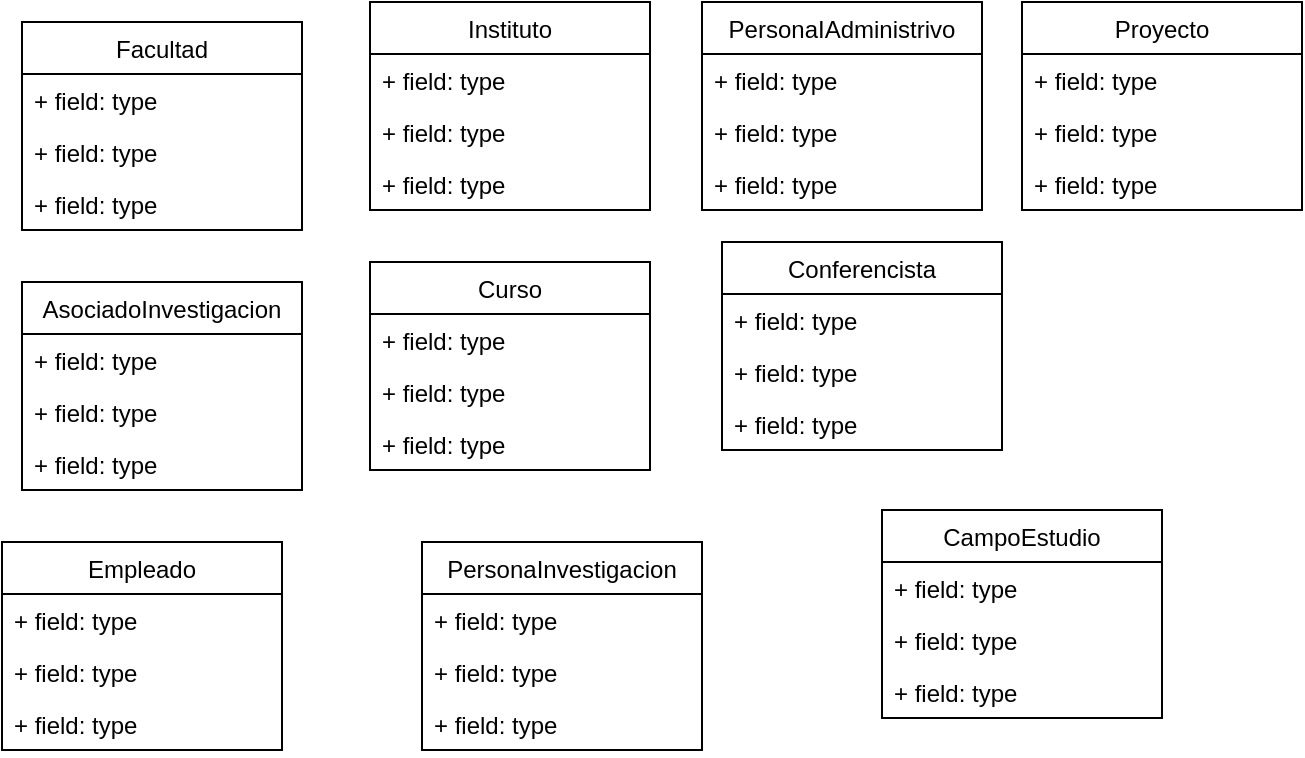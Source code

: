 <mxfile version="20.3.0" type="device" pages="3"><diagram id="AK_6z6kRK5M6eUyU89IB" name="clases tentativas"><mxGraphModel dx="666" dy="415" grid="1" gridSize="10" guides="1" tooltips="1" connect="1" arrows="1" fold="1" page="1" pageScale="1" pageWidth="827" pageHeight="1169" math="0" shadow="0"><root><mxCell id="0"/><mxCell id="1" parent="0"/><mxCell id="HV1lo0T-GWKTCC7b7sKz-1" value="Facultad" style="swimlane;fontStyle=0;childLayout=stackLayout;horizontal=1;startSize=26;fillColor=none;horizontalStack=0;resizeParent=1;resizeParentMax=0;resizeLast=0;collapsible=1;marginBottom=0;" vertex="1" parent="1"><mxGeometry x="100" y="60" width="140" height="104" as="geometry"/></mxCell><mxCell id="HV1lo0T-GWKTCC7b7sKz-2" value="+ field: type" style="text;strokeColor=none;fillColor=none;align=left;verticalAlign=top;spacingLeft=4;spacingRight=4;overflow=hidden;rotatable=0;points=[[0,0.5],[1,0.5]];portConstraint=eastwest;" vertex="1" parent="HV1lo0T-GWKTCC7b7sKz-1"><mxGeometry y="26" width="140" height="26" as="geometry"/></mxCell><mxCell id="HV1lo0T-GWKTCC7b7sKz-3" value="+ field: type" style="text;strokeColor=none;fillColor=none;align=left;verticalAlign=top;spacingLeft=4;spacingRight=4;overflow=hidden;rotatable=0;points=[[0,0.5],[1,0.5]];portConstraint=eastwest;" vertex="1" parent="HV1lo0T-GWKTCC7b7sKz-1"><mxGeometry y="52" width="140" height="26" as="geometry"/></mxCell><mxCell id="HV1lo0T-GWKTCC7b7sKz-4" value="+ field: type" style="text;strokeColor=none;fillColor=none;align=left;verticalAlign=top;spacingLeft=4;spacingRight=4;overflow=hidden;rotatable=0;points=[[0,0.5],[1,0.5]];portConstraint=eastwest;" vertex="1" parent="HV1lo0T-GWKTCC7b7sKz-1"><mxGeometry y="78" width="140" height="26" as="geometry"/></mxCell><mxCell id="HV1lo0T-GWKTCC7b7sKz-5" value="Instituto" style="swimlane;fontStyle=0;childLayout=stackLayout;horizontal=1;startSize=26;fillColor=none;horizontalStack=0;resizeParent=1;resizeParentMax=0;resizeLast=0;collapsible=1;marginBottom=0;" vertex="1" parent="1"><mxGeometry x="274" y="50" width="140" height="104" as="geometry"/></mxCell><mxCell id="HV1lo0T-GWKTCC7b7sKz-6" value="+ field: type" style="text;strokeColor=none;fillColor=none;align=left;verticalAlign=top;spacingLeft=4;spacingRight=4;overflow=hidden;rotatable=0;points=[[0,0.5],[1,0.5]];portConstraint=eastwest;" vertex="1" parent="HV1lo0T-GWKTCC7b7sKz-5"><mxGeometry y="26" width="140" height="26" as="geometry"/></mxCell><mxCell id="HV1lo0T-GWKTCC7b7sKz-7" value="+ field: type" style="text;strokeColor=none;fillColor=none;align=left;verticalAlign=top;spacingLeft=4;spacingRight=4;overflow=hidden;rotatable=0;points=[[0,0.5],[1,0.5]];portConstraint=eastwest;" vertex="1" parent="HV1lo0T-GWKTCC7b7sKz-5"><mxGeometry y="52" width="140" height="26" as="geometry"/></mxCell><mxCell id="HV1lo0T-GWKTCC7b7sKz-8" value="+ field: type" style="text;strokeColor=none;fillColor=none;align=left;verticalAlign=top;spacingLeft=4;spacingRight=4;overflow=hidden;rotatable=0;points=[[0,0.5],[1,0.5]];portConstraint=eastwest;" vertex="1" parent="HV1lo0T-GWKTCC7b7sKz-5"><mxGeometry y="78" width="140" height="26" as="geometry"/></mxCell><mxCell id="HV1lo0T-GWKTCC7b7sKz-17" value="Empleado" style="swimlane;fontStyle=0;childLayout=stackLayout;horizontal=1;startSize=26;fillColor=none;horizontalStack=0;resizeParent=1;resizeParentMax=0;resizeLast=0;collapsible=1;marginBottom=0;" vertex="1" parent="1"><mxGeometry x="90" y="320" width="140" height="104" as="geometry"/></mxCell><mxCell id="HV1lo0T-GWKTCC7b7sKz-18" value="+ field: type" style="text;strokeColor=none;fillColor=none;align=left;verticalAlign=top;spacingLeft=4;spacingRight=4;overflow=hidden;rotatable=0;points=[[0,0.5],[1,0.5]];portConstraint=eastwest;" vertex="1" parent="HV1lo0T-GWKTCC7b7sKz-17"><mxGeometry y="26" width="140" height="26" as="geometry"/></mxCell><mxCell id="HV1lo0T-GWKTCC7b7sKz-19" value="+ field: type" style="text;strokeColor=none;fillColor=none;align=left;verticalAlign=top;spacingLeft=4;spacingRight=4;overflow=hidden;rotatable=0;points=[[0,0.5],[1,0.5]];portConstraint=eastwest;" vertex="1" parent="HV1lo0T-GWKTCC7b7sKz-17"><mxGeometry y="52" width="140" height="26" as="geometry"/></mxCell><mxCell id="HV1lo0T-GWKTCC7b7sKz-20" value="+ field: type" style="text;strokeColor=none;fillColor=none;align=left;verticalAlign=top;spacingLeft=4;spacingRight=4;overflow=hidden;rotatable=0;points=[[0,0.5],[1,0.5]];portConstraint=eastwest;" vertex="1" parent="HV1lo0T-GWKTCC7b7sKz-17"><mxGeometry y="78" width="140" height="26" as="geometry"/></mxCell><mxCell id="HV1lo0T-GWKTCC7b7sKz-21" value="PersonaInvestigacion" style="swimlane;fontStyle=0;childLayout=stackLayout;horizontal=1;startSize=26;fillColor=none;horizontalStack=0;resizeParent=1;resizeParentMax=0;resizeLast=0;collapsible=1;marginBottom=0;" vertex="1" parent="1"><mxGeometry x="300" y="320" width="140" height="104" as="geometry"/></mxCell><mxCell id="HV1lo0T-GWKTCC7b7sKz-22" value="+ field: type" style="text;strokeColor=none;fillColor=none;align=left;verticalAlign=top;spacingLeft=4;spacingRight=4;overflow=hidden;rotatable=0;points=[[0,0.5],[1,0.5]];portConstraint=eastwest;" vertex="1" parent="HV1lo0T-GWKTCC7b7sKz-21"><mxGeometry y="26" width="140" height="26" as="geometry"/></mxCell><mxCell id="HV1lo0T-GWKTCC7b7sKz-23" value="+ field: type" style="text;strokeColor=none;fillColor=none;align=left;verticalAlign=top;spacingLeft=4;spacingRight=4;overflow=hidden;rotatable=0;points=[[0,0.5],[1,0.5]];portConstraint=eastwest;" vertex="1" parent="HV1lo0T-GWKTCC7b7sKz-21"><mxGeometry y="52" width="140" height="26" as="geometry"/></mxCell><mxCell id="HV1lo0T-GWKTCC7b7sKz-24" value="+ field: type" style="text;strokeColor=none;fillColor=none;align=left;verticalAlign=top;spacingLeft=4;spacingRight=4;overflow=hidden;rotatable=0;points=[[0,0.5],[1,0.5]];portConstraint=eastwest;" vertex="1" parent="HV1lo0T-GWKTCC7b7sKz-21"><mxGeometry y="78" width="140" height="26" as="geometry"/></mxCell><mxCell id="HV1lo0T-GWKTCC7b7sKz-25" value="PersonaIAdministrivo" style="swimlane;fontStyle=0;childLayout=stackLayout;horizontal=1;startSize=26;fillColor=none;horizontalStack=0;resizeParent=1;resizeParentMax=0;resizeLast=0;collapsible=1;marginBottom=0;" vertex="1" parent="1"><mxGeometry x="440" y="50" width="140" height="104" as="geometry"/></mxCell><mxCell id="HV1lo0T-GWKTCC7b7sKz-26" value="+ field: type" style="text;strokeColor=none;fillColor=none;align=left;verticalAlign=top;spacingLeft=4;spacingRight=4;overflow=hidden;rotatable=0;points=[[0,0.5],[1,0.5]];portConstraint=eastwest;" vertex="1" parent="HV1lo0T-GWKTCC7b7sKz-25"><mxGeometry y="26" width="140" height="26" as="geometry"/></mxCell><mxCell id="HV1lo0T-GWKTCC7b7sKz-27" value="+ field: type" style="text;strokeColor=none;fillColor=none;align=left;verticalAlign=top;spacingLeft=4;spacingRight=4;overflow=hidden;rotatable=0;points=[[0,0.5],[1,0.5]];portConstraint=eastwest;" vertex="1" parent="HV1lo0T-GWKTCC7b7sKz-25"><mxGeometry y="52" width="140" height="26" as="geometry"/></mxCell><mxCell id="HV1lo0T-GWKTCC7b7sKz-28" value="+ field: type" style="text;strokeColor=none;fillColor=none;align=left;verticalAlign=top;spacingLeft=4;spacingRight=4;overflow=hidden;rotatable=0;points=[[0,0.5],[1,0.5]];portConstraint=eastwest;" vertex="1" parent="HV1lo0T-GWKTCC7b7sKz-25"><mxGeometry y="78" width="140" height="26" as="geometry"/></mxCell><mxCell id="HV1lo0T-GWKTCC7b7sKz-29" value="AsociadoInvestigacion" style="swimlane;fontStyle=0;childLayout=stackLayout;horizontal=1;startSize=26;fillColor=none;horizontalStack=0;resizeParent=1;resizeParentMax=0;resizeLast=0;collapsible=1;marginBottom=0;" vertex="1" parent="1"><mxGeometry x="100" y="190" width="140" height="104" as="geometry"/></mxCell><mxCell id="HV1lo0T-GWKTCC7b7sKz-30" value="+ field: type" style="text;strokeColor=none;fillColor=none;align=left;verticalAlign=top;spacingLeft=4;spacingRight=4;overflow=hidden;rotatable=0;points=[[0,0.5],[1,0.5]];portConstraint=eastwest;" vertex="1" parent="HV1lo0T-GWKTCC7b7sKz-29"><mxGeometry y="26" width="140" height="26" as="geometry"/></mxCell><mxCell id="HV1lo0T-GWKTCC7b7sKz-31" value="+ field: type" style="text;strokeColor=none;fillColor=none;align=left;verticalAlign=top;spacingLeft=4;spacingRight=4;overflow=hidden;rotatable=0;points=[[0,0.5],[1,0.5]];portConstraint=eastwest;" vertex="1" parent="HV1lo0T-GWKTCC7b7sKz-29"><mxGeometry y="52" width="140" height="26" as="geometry"/></mxCell><mxCell id="HV1lo0T-GWKTCC7b7sKz-32" value="+ field: type" style="text;strokeColor=none;fillColor=none;align=left;verticalAlign=top;spacingLeft=4;spacingRight=4;overflow=hidden;rotatable=0;points=[[0,0.5],[1,0.5]];portConstraint=eastwest;" vertex="1" parent="HV1lo0T-GWKTCC7b7sKz-29"><mxGeometry y="78" width="140" height="26" as="geometry"/></mxCell><mxCell id="HV1lo0T-GWKTCC7b7sKz-33" value="CampoEstudio" style="swimlane;fontStyle=0;childLayout=stackLayout;horizontal=1;startSize=26;fillColor=none;horizontalStack=0;resizeParent=1;resizeParentMax=0;resizeLast=0;collapsible=1;marginBottom=0;" vertex="1" parent="1"><mxGeometry x="530" y="304" width="140" height="104" as="geometry"/></mxCell><mxCell id="HV1lo0T-GWKTCC7b7sKz-34" value="+ field: type" style="text;strokeColor=none;fillColor=none;align=left;verticalAlign=top;spacingLeft=4;spacingRight=4;overflow=hidden;rotatable=0;points=[[0,0.5],[1,0.5]];portConstraint=eastwest;" vertex="1" parent="HV1lo0T-GWKTCC7b7sKz-33"><mxGeometry y="26" width="140" height="26" as="geometry"/></mxCell><mxCell id="HV1lo0T-GWKTCC7b7sKz-35" value="+ field: type" style="text;strokeColor=none;fillColor=none;align=left;verticalAlign=top;spacingLeft=4;spacingRight=4;overflow=hidden;rotatable=0;points=[[0,0.5],[1,0.5]];portConstraint=eastwest;" vertex="1" parent="HV1lo0T-GWKTCC7b7sKz-33"><mxGeometry y="52" width="140" height="26" as="geometry"/></mxCell><mxCell id="HV1lo0T-GWKTCC7b7sKz-36" value="+ field: type" style="text;strokeColor=none;fillColor=none;align=left;verticalAlign=top;spacingLeft=4;spacingRight=4;overflow=hidden;rotatable=0;points=[[0,0.5],[1,0.5]];portConstraint=eastwest;" vertex="1" parent="HV1lo0T-GWKTCC7b7sKz-33"><mxGeometry y="78" width="140" height="26" as="geometry"/></mxCell><mxCell id="HV1lo0T-GWKTCC7b7sKz-39" value="Proyecto" style="swimlane;fontStyle=0;childLayout=stackLayout;horizontal=1;startSize=26;fillColor=none;horizontalStack=0;resizeParent=1;resizeParentMax=0;resizeLast=0;collapsible=1;marginBottom=0;" vertex="1" parent="1"><mxGeometry x="600" y="50" width="140" height="104" as="geometry"/></mxCell><mxCell id="HV1lo0T-GWKTCC7b7sKz-40" value="+ field: type" style="text;strokeColor=none;fillColor=none;align=left;verticalAlign=top;spacingLeft=4;spacingRight=4;overflow=hidden;rotatable=0;points=[[0,0.5],[1,0.5]];portConstraint=eastwest;" vertex="1" parent="HV1lo0T-GWKTCC7b7sKz-39"><mxGeometry y="26" width="140" height="26" as="geometry"/></mxCell><mxCell id="HV1lo0T-GWKTCC7b7sKz-41" value="+ field: type" style="text;strokeColor=none;fillColor=none;align=left;verticalAlign=top;spacingLeft=4;spacingRight=4;overflow=hidden;rotatable=0;points=[[0,0.5],[1,0.5]];portConstraint=eastwest;" vertex="1" parent="HV1lo0T-GWKTCC7b7sKz-39"><mxGeometry y="52" width="140" height="26" as="geometry"/></mxCell><mxCell id="HV1lo0T-GWKTCC7b7sKz-42" value="+ field: type" style="text;strokeColor=none;fillColor=none;align=left;verticalAlign=top;spacingLeft=4;spacingRight=4;overflow=hidden;rotatable=0;points=[[0,0.5],[1,0.5]];portConstraint=eastwest;" vertex="1" parent="HV1lo0T-GWKTCC7b7sKz-39"><mxGeometry y="78" width="140" height="26" as="geometry"/></mxCell><mxCell id="HV1lo0T-GWKTCC7b7sKz-43" value="Curso" style="swimlane;fontStyle=0;childLayout=stackLayout;horizontal=1;startSize=26;fillColor=none;horizontalStack=0;resizeParent=1;resizeParentMax=0;resizeLast=0;collapsible=1;marginBottom=0;" vertex="1" parent="1"><mxGeometry x="274" y="180" width="140" height="104" as="geometry"/></mxCell><mxCell id="HV1lo0T-GWKTCC7b7sKz-44" value="+ field: type" style="text;strokeColor=none;fillColor=none;align=left;verticalAlign=top;spacingLeft=4;spacingRight=4;overflow=hidden;rotatable=0;points=[[0,0.5],[1,0.5]];portConstraint=eastwest;" vertex="1" parent="HV1lo0T-GWKTCC7b7sKz-43"><mxGeometry y="26" width="140" height="26" as="geometry"/></mxCell><mxCell id="HV1lo0T-GWKTCC7b7sKz-45" value="+ field: type" style="text;strokeColor=none;fillColor=none;align=left;verticalAlign=top;spacingLeft=4;spacingRight=4;overflow=hidden;rotatable=0;points=[[0,0.5],[1,0.5]];portConstraint=eastwest;" vertex="1" parent="HV1lo0T-GWKTCC7b7sKz-43"><mxGeometry y="52" width="140" height="26" as="geometry"/></mxCell><mxCell id="HV1lo0T-GWKTCC7b7sKz-46" value="+ field: type" style="text;strokeColor=none;fillColor=none;align=left;verticalAlign=top;spacingLeft=4;spacingRight=4;overflow=hidden;rotatable=0;points=[[0,0.5],[1,0.5]];portConstraint=eastwest;" vertex="1" parent="HV1lo0T-GWKTCC7b7sKz-43"><mxGeometry y="78" width="140" height="26" as="geometry"/></mxCell><mxCell id="HV1lo0T-GWKTCC7b7sKz-47" value="Conferencista" style="swimlane;fontStyle=0;childLayout=stackLayout;horizontal=1;startSize=26;fillColor=none;horizontalStack=0;resizeParent=1;resizeParentMax=0;resizeLast=0;collapsible=1;marginBottom=0;" vertex="1" parent="1"><mxGeometry x="450" y="170" width="140" height="104" as="geometry"/></mxCell><mxCell id="HV1lo0T-GWKTCC7b7sKz-48" value="+ field: type" style="text;strokeColor=none;fillColor=none;align=left;verticalAlign=top;spacingLeft=4;spacingRight=4;overflow=hidden;rotatable=0;points=[[0,0.5],[1,0.5]];portConstraint=eastwest;" vertex="1" parent="HV1lo0T-GWKTCC7b7sKz-47"><mxGeometry y="26" width="140" height="26" as="geometry"/></mxCell><mxCell id="HV1lo0T-GWKTCC7b7sKz-49" value="+ field: type" style="text;strokeColor=none;fillColor=none;align=left;verticalAlign=top;spacingLeft=4;spacingRight=4;overflow=hidden;rotatable=0;points=[[0,0.5],[1,0.5]];portConstraint=eastwest;" vertex="1" parent="HV1lo0T-GWKTCC7b7sKz-47"><mxGeometry y="52" width="140" height="26" as="geometry"/></mxCell><mxCell id="HV1lo0T-GWKTCC7b7sKz-50" value="+ field: type" style="text;strokeColor=none;fillColor=none;align=left;verticalAlign=top;spacingLeft=4;spacingRight=4;overflow=hidden;rotatable=0;points=[[0,0.5],[1,0.5]];portConstraint=eastwest;" vertex="1" parent="HV1lo0T-GWKTCC7b7sKz-47"><mxGeometry y="78" width="140" height="26" as="geometry"/></mxCell></root></mxGraphModel></diagram><diagram name="atributos" id="9rYt4bgkTVJuoS4WAW2S"><mxGraphModel dx="666" dy="415" grid="1" gridSize="10" guides="1" tooltips="1" connect="1" arrows="1" fold="1" page="1" pageScale="1" pageWidth="827" pageHeight="1169" math="0" shadow="0"><root><mxCell id="bmBs-zB0durFO1JEFPT0-0"/><mxCell id="bmBs-zB0durFO1JEFPT0-1" parent="bmBs-zB0durFO1JEFPT0-0"/><mxCell id="bmBs-zB0durFO1JEFPT0-2" value="Facultad" style="swimlane;fontStyle=0;childLayout=stackLayout;horizontal=1;startSize=26;fillColor=none;horizontalStack=0;resizeParent=1;resizeParentMax=0;resizeLast=0;collapsible=1;marginBottom=0;" vertex="1" parent="bmBs-zB0durFO1JEFPT0-1"><mxGeometry x="100" y="60" width="140" height="52" as="geometry"/></mxCell><mxCell id="bmBs-zB0durFO1JEFPT0-3" value="+ nombre: String" style="text;strokeColor=none;fillColor=none;align=left;verticalAlign=top;spacingLeft=4;spacingRight=4;overflow=hidden;rotatable=0;points=[[0,0.5],[1,0.5]];portConstraint=eastwest;" vertex="1" parent="bmBs-zB0durFO1JEFPT0-2"><mxGeometry y="26" width="140" height="26" as="geometry"/></mxCell><mxCell id="bmBs-zB0durFO1JEFPT0-6" value="Instituto" style="swimlane;fontStyle=0;childLayout=stackLayout;horizontal=1;startSize=26;fillColor=none;horizontalStack=0;resizeParent=1;resizeParentMax=0;resizeLast=0;collapsible=1;marginBottom=0;" vertex="1" parent="bmBs-zB0durFO1JEFPT0-1"><mxGeometry x="274" y="50" width="140" height="78" as="geometry"/></mxCell><mxCell id="bmBs-zB0durFO1JEFPT0-7" value="- nombre: String" style="text;strokeColor=none;fillColor=none;align=left;verticalAlign=top;spacingLeft=4;spacingRight=4;overflow=hidden;rotatable=0;points=[[0,0.5],[1,0.5]];portConstraint=eastwest;" vertex="1" parent="bmBs-zB0durFO1JEFPT0-6"><mxGeometry y="26" width="140" height="26" as="geometry"/></mxCell><mxCell id="bmBs-zB0durFO1JEFPT0-8" value="+ direccion: String" style="text;strokeColor=none;fillColor=none;align=left;verticalAlign=top;spacingLeft=4;spacingRight=4;overflow=hidden;rotatable=0;points=[[0,0.5],[1,0.5]];portConstraint=eastwest;" vertex="1" parent="bmBs-zB0durFO1JEFPT0-6"><mxGeometry y="52" width="140" height="26" as="geometry"/></mxCell><mxCell id="bmBs-zB0durFO1JEFPT0-10" value="Empleado" style="swimlane;fontStyle=0;childLayout=stackLayout;horizontal=1;startSize=26;fillColor=none;horizontalStack=0;resizeParent=1;resizeParentMax=0;resizeLast=0;collapsible=1;marginBottom=0;" vertex="1" parent="bmBs-zB0durFO1JEFPT0-1"><mxGeometry x="90" y="320" width="160" height="104" as="geometry"/></mxCell><mxCell id="bmBs-zB0durFO1JEFPT0-11" value="- numeroSeguroSocial: int" style="text;strokeColor=none;fillColor=none;align=left;verticalAlign=top;spacingLeft=4;spacingRight=4;overflow=hidden;rotatable=0;points=[[0,0.5],[1,0.5]];portConstraint=eastwest;" vertex="1" parent="bmBs-zB0durFO1JEFPT0-10"><mxGeometry y="26" width="160" height="26" as="geometry"/></mxCell><mxCell id="bmBs-zB0durFO1JEFPT0-12" value="+ nombre: String" style="text;strokeColor=none;fillColor=none;align=left;verticalAlign=top;spacingLeft=4;spacingRight=4;overflow=hidden;rotatable=0;points=[[0,0.5],[1,0.5]];portConstraint=eastwest;" vertex="1" parent="bmBs-zB0durFO1JEFPT0-10"><mxGeometry y="52" width="160" height="26" as="geometry"/></mxCell><mxCell id="bmBs-zB0durFO1JEFPT0-13" value="+ email: String" style="text;strokeColor=none;fillColor=none;align=left;verticalAlign=top;spacingLeft=4;spacingRight=4;overflow=hidden;rotatable=0;points=[[0,0.5],[1,0.5]];portConstraint=eastwest;" vertex="1" parent="bmBs-zB0durFO1JEFPT0-10"><mxGeometry y="78" width="160" height="26" as="geometry"/></mxCell><mxCell id="bmBs-zB0durFO1JEFPT0-14" value="PersonaInvestigacion" style="swimlane;fontStyle=0;childLayout=stackLayout;horizontal=1;startSize=26;fillColor=none;horizontalStack=0;resizeParent=1;resizeParentMax=0;resizeLast=0;collapsible=1;marginBottom=0;" vertex="1" parent="bmBs-zB0durFO1JEFPT0-1"><mxGeometry x="300" y="320" width="140" height="52" as="geometry"/></mxCell><mxCell id="GimSDVhum9KT0vL0pOo8-0" value="+ nombre: String" style="text;strokeColor=none;fillColor=none;align=left;verticalAlign=top;spacingLeft=4;spacingRight=4;overflow=hidden;rotatable=0;points=[[0,0.5],[1,0.5]];portConstraint=eastwest;" vertex="1" parent="bmBs-zB0durFO1JEFPT0-14"><mxGeometry y="26" width="140" height="26" as="geometry"/></mxCell><mxCell id="bmBs-zB0durFO1JEFPT0-18" value="PersonaIAdministrivo" style="swimlane;fontStyle=0;childLayout=stackLayout;horizontal=1;startSize=26;fillColor=none;horizontalStack=0;resizeParent=1;resizeParentMax=0;resizeLast=0;collapsible=1;marginBottom=0;" vertex="1" parent="bmBs-zB0durFO1JEFPT0-1"><mxGeometry x="440" y="50" width="140" height="52" as="geometry"/></mxCell><mxCell id="bmBs-zB0durFO1JEFPT0-22" value="AsociadoInvestigacion" style="swimlane;fontStyle=0;childLayout=stackLayout;horizontal=1;startSize=26;fillColor=none;horizontalStack=0;resizeParent=1;resizeParentMax=0;resizeLast=0;collapsible=1;marginBottom=0;" vertex="1" parent="bmBs-zB0durFO1JEFPT0-1"><mxGeometry x="100" y="190" width="140" height="52" as="geometry"/></mxCell><mxCell id="bmBs-zB0durFO1JEFPT0-23" value="+ campoStudio: String" style="text;strokeColor=none;fillColor=none;align=left;verticalAlign=top;spacingLeft=4;spacingRight=4;overflow=hidden;rotatable=0;points=[[0,0.5],[1,0.5]];portConstraint=eastwest;" vertex="1" parent="bmBs-zB0durFO1JEFPT0-22"><mxGeometry y="26" width="140" height="26" as="geometry"/></mxCell><mxCell id="bmBs-zB0durFO1JEFPT0-30" value="Proyecto" style="swimlane;fontStyle=0;childLayout=stackLayout;horizontal=1;startSize=26;fillColor=none;horizontalStack=0;resizeParent=1;resizeParentMax=0;resizeLast=0;collapsible=1;marginBottom=0;" vertex="1" parent="bmBs-zB0durFO1JEFPT0-1"><mxGeometry x="510" y="300" width="160" height="104" as="geometry"/></mxCell><mxCell id="bmBs-zB0durFO1JEFPT0-31" value="+ nombre: String" style="text;strokeColor=none;fillColor=none;align=left;verticalAlign=top;spacingLeft=4;spacingRight=4;overflow=hidden;rotatable=0;points=[[0,0.5],[1,0.5]];portConstraint=eastwest;" vertex="1" parent="bmBs-zB0durFO1JEFPT0-30"><mxGeometry y="26" width="160" height="26" as="geometry"/></mxCell><mxCell id="bmBs-zB0durFO1JEFPT0-32" value="+ fechaInicio: Date" style="text;strokeColor=none;fillColor=none;align=left;verticalAlign=top;spacingLeft=4;spacingRight=4;overflow=hidden;rotatable=0;points=[[0,0.5],[1,0.5]];portConstraint=eastwest;" vertex="1" parent="bmBs-zB0durFO1JEFPT0-30"><mxGeometry y="52" width="160" height="26" as="geometry"/></mxCell><mxCell id="bmBs-zB0durFO1JEFPT0-33" value="+ fechaFinalizacion: Date" style="text;strokeColor=none;fillColor=none;align=left;verticalAlign=top;spacingLeft=4;spacingRight=4;overflow=hidden;rotatable=0;points=[[0,0.5],[1,0.5]];portConstraint=eastwest;" vertex="1" parent="bmBs-zB0durFO1JEFPT0-30"><mxGeometry y="78" width="160" height="26" as="geometry"/></mxCell><mxCell id="bmBs-zB0durFO1JEFPT0-34" value="Curso" style="swimlane;fontStyle=0;childLayout=stackLayout;horizontal=1;startSize=26;fillColor=none;horizontalStack=0;resizeParent=1;resizeParentMax=0;resizeLast=0;collapsible=1;marginBottom=0;" vertex="1" parent="bmBs-zB0durFO1JEFPT0-1"><mxGeometry x="274" y="180" width="140" height="104" as="geometry"/></mxCell><mxCell id="bmBs-zB0durFO1JEFPT0-35" value="+ iD: int" style="text;strokeColor=none;fillColor=none;align=left;verticalAlign=top;spacingLeft=4;spacingRight=4;overflow=hidden;rotatable=0;points=[[0,0.5],[1,0.5]];portConstraint=eastwest;" vertex="1" parent="bmBs-zB0durFO1JEFPT0-34"><mxGeometry y="26" width="140" height="26" as="geometry"/></mxCell><mxCell id="bmBs-zB0durFO1JEFPT0-36" value="+ nombre: String" style="text;strokeColor=none;fillColor=none;align=left;verticalAlign=top;spacingLeft=4;spacingRight=4;overflow=hidden;rotatable=0;points=[[0,0.5],[1,0.5]];portConstraint=eastwest;" vertex="1" parent="bmBs-zB0durFO1JEFPT0-34"><mxGeometry y="52" width="140" height="26" as="geometry"/></mxCell><mxCell id="bmBs-zB0durFO1JEFPT0-37" value="+ horas: int" style="text;strokeColor=none;fillColor=none;align=left;verticalAlign=top;spacingLeft=4;spacingRight=4;overflow=hidden;rotatable=0;points=[[0,0.5],[1,0.5]];portConstraint=eastwest;" vertex="1" parent="bmBs-zB0durFO1JEFPT0-34"><mxGeometry y="78" width="140" height="26" as="geometry"/></mxCell><mxCell id="bmBs-zB0durFO1JEFPT0-38" value="Conferencista" style="swimlane;fontStyle=0;childLayout=stackLayout;horizontal=1;startSize=26;fillColor=none;horizontalStack=0;resizeParent=1;resizeParentMax=0;resizeLast=0;collapsible=1;marginBottom=0;" vertex="1" parent="bmBs-zB0durFO1JEFPT0-1"><mxGeometry x="450" y="170" width="140" height="52" as="geometry"/></mxCell></root></mxGraphModel></diagram><diagram name="relaciones" id="-RgtQyo7-ZB9ZuVnzF52"><mxGraphModel dx="898" dy="474" grid="1" gridSize="10" guides="1" tooltips="1" connect="1" arrows="1" fold="1" page="1" pageScale="1" pageWidth="827" pageHeight="1169" math="0" shadow="0"><root><mxCell id="WUpGYWVluGCXLdEJWAdD-0"/><mxCell id="WUpGYWVluGCXLdEJWAdD-1" parent="WUpGYWVluGCXLdEJWAdD-0"/><mxCell id="WUpGYWVluGCXLdEJWAdD-2" value="Facultad" style="swimlane;fontStyle=0;childLayout=stackLayout;horizontal=1;startSize=26;fillColor=none;horizontalStack=0;resizeParent=1;resizeParentMax=0;resizeLast=0;collapsible=1;marginBottom=0;" vertex="1" parent="WUpGYWVluGCXLdEJWAdD-1"><mxGeometry x="10" y="47" width="140" height="52" as="geometry"/></mxCell><mxCell id="WUpGYWVluGCXLdEJWAdD-3" value="+ nombre: String" style="text;strokeColor=none;fillColor=none;align=left;verticalAlign=top;spacingLeft=4;spacingRight=4;overflow=hidden;rotatable=0;points=[[0,0.5],[1,0.5]];portConstraint=eastwest;" vertex="1" parent="WUpGYWVluGCXLdEJWAdD-2"><mxGeometry y="26" width="140" height="26" as="geometry"/></mxCell><mxCell id="WUpGYWVluGCXLdEJWAdD-4" value="Instituto" style="swimlane;fontStyle=0;childLayout=stackLayout;horizontal=1;startSize=26;fillColor=none;horizontalStack=0;resizeParent=1;resizeParentMax=0;resizeLast=0;collapsible=1;marginBottom=0;" vertex="1" parent="WUpGYWVluGCXLdEJWAdD-1"><mxGeometry x="480" y="47" width="140" height="78" as="geometry"/></mxCell><mxCell id="WUpGYWVluGCXLdEJWAdD-5" value="- nombre: String" style="text;strokeColor=none;fillColor=none;align=left;verticalAlign=top;spacingLeft=4;spacingRight=4;overflow=hidden;rotatable=0;points=[[0,0.5],[1,0.5]];portConstraint=eastwest;" vertex="1" parent="WUpGYWVluGCXLdEJWAdD-4"><mxGeometry y="26" width="140" height="26" as="geometry"/></mxCell><mxCell id="WUpGYWVluGCXLdEJWAdD-6" value="+ direccion: String" style="text;strokeColor=none;fillColor=none;align=left;verticalAlign=top;spacingLeft=4;spacingRight=4;overflow=hidden;rotatable=0;points=[[0,0.5],[1,0.5]];portConstraint=eastwest;" vertex="1" parent="WUpGYWVluGCXLdEJWAdD-4"><mxGeometry y="52" width="140" height="26" as="geometry"/></mxCell><mxCell id="WUpGYWVluGCXLdEJWAdD-7" value="Empleado" style="swimlane;fontStyle=0;childLayout=stackLayout;horizontal=1;startSize=26;fillColor=none;horizontalStack=0;resizeParent=1;resizeParentMax=0;resizeLast=0;collapsible=1;marginBottom=0;" vertex="1" parent="WUpGYWVluGCXLdEJWAdD-1"><mxGeometry x="355" y="183" width="160" height="104" as="geometry"/></mxCell><mxCell id="WUpGYWVluGCXLdEJWAdD-8" value="- numeroSeguroSocial: int" style="text;strokeColor=none;fillColor=none;align=left;verticalAlign=top;spacingLeft=4;spacingRight=4;overflow=hidden;rotatable=0;points=[[0,0.5],[1,0.5]];portConstraint=eastwest;" vertex="1" parent="WUpGYWVluGCXLdEJWAdD-7"><mxGeometry y="26" width="160" height="26" as="geometry"/></mxCell><mxCell id="WUpGYWVluGCXLdEJWAdD-9" value="+ nombre: String" style="text;strokeColor=none;fillColor=none;align=left;verticalAlign=top;spacingLeft=4;spacingRight=4;overflow=hidden;rotatable=0;points=[[0,0.5],[1,0.5]];portConstraint=eastwest;" vertex="1" parent="WUpGYWVluGCXLdEJWAdD-7"><mxGeometry y="52" width="160" height="26" as="geometry"/></mxCell><mxCell id="WUpGYWVluGCXLdEJWAdD-10" value="+ email: String" style="text;strokeColor=none;fillColor=none;align=left;verticalAlign=top;spacingLeft=4;spacingRight=4;overflow=hidden;rotatable=0;points=[[0,0.5],[1,0.5]];portConstraint=eastwest;" vertex="1" parent="WUpGYWVluGCXLdEJWAdD-7"><mxGeometry y="78" width="160" height="26" as="geometry"/></mxCell><mxCell id="xHVgx_H9UVmoVC_ib8Wr-8" style="edgeStyle=orthogonalEdgeStyle;rounded=0;orthogonalLoop=1;jettySize=auto;html=1;endArrow=block;endFill=0;" edge="1" parent="WUpGYWVluGCXLdEJWAdD-1" source="WUpGYWVluGCXLdEJWAdD-13" target="WUpGYWVluGCXLdEJWAdD-9"><mxGeometry relative="1" as="geometry"/></mxCell><mxCell id="WUpGYWVluGCXLdEJWAdD-13" value="PersonaIAdministrivo" style="swimlane;fontStyle=0;childLayout=stackLayout;horizontal=1;startSize=26;fillColor=none;horizontalStack=0;resizeParent=1;resizeParentMax=0;resizeLast=0;collapsible=1;marginBottom=0;" vertex="1" parent="WUpGYWVluGCXLdEJWAdD-1"><mxGeometry x="205" y="290" width="140" height="52" as="geometry"/></mxCell><mxCell id="xHVgx_H9UVmoVC_ib8Wr-11" style="rounded=0;orthogonalLoop=1;jettySize=auto;html=1;endArrow=block;endFill=0;" edge="1" parent="WUpGYWVluGCXLdEJWAdD-1" source="WUpGYWVluGCXLdEJWAdD-14"><mxGeometry relative="1" as="geometry"><mxPoint x="480" y="290" as="targetPoint"/></mxGeometry></mxCell><mxCell id="xHVgx_H9UVmoVC_ib8Wr-12" style="edgeStyle=orthogonalEdgeStyle;rounded=0;orthogonalLoop=1;jettySize=auto;html=1;entryX=1;entryY=0.5;entryDx=0;entryDy=0;endArrow=diamond;endFill=0;" edge="1" parent="WUpGYWVluGCXLdEJWAdD-1" source="WUpGYWVluGCXLdEJWAdD-14" target="WUpGYWVluGCXLdEJWAdD-5"><mxGeometry relative="1" as="geometry"><Array as="points"><mxPoint x="680" y="350"/><mxPoint x="680" y="86"/></Array></mxGeometry></mxCell><mxCell id="xHVgx_H9UVmoVC_ib8Wr-13" value="1..*" style="edgeLabel;html=1;align=center;verticalAlign=middle;resizable=0;points=[];" vertex="1" connectable="0" parent="xHVgx_H9UVmoVC_ib8Wr-12"><mxGeometry x="0.926" y="1" relative="1" as="geometry"><mxPoint x="14" y="-14" as="offset"/></mxGeometry></mxCell><mxCell id="xHVgx_H9UVmoVC_ib8Wr-15" style="rounded=0;orthogonalLoop=1;jettySize=auto;html=1;endArrow=none;endFill=0;exitX=0;exitY=0.5;exitDx=0;exitDy=0;entryX=1;entryY=0.5;entryDx=0;entryDy=0;" edge="1" parent="WUpGYWVluGCXLdEJWAdD-1" source="WUpGYWVluGCXLdEJWAdD-15" target="WUpGYWVluGCXLdEJWAdD-17"><mxGeometry relative="1" as="geometry"/></mxCell><mxCell id="WUpGYWVluGCXLdEJWAdD-14" value="AsociadoInvestigacion" style="swimlane;fontStyle=0;childLayout=stackLayout;horizontal=1;startSize=26;fillColor=none;horizontalStack=0;resizeParent=1;resizeParentMax=0;resizeLast=0;collapsible=1;marginBottom=0;" vertex="1" parent="WUpGYWVluGCXLdEJWAdD-1"><mxGeometry x="410" y="325" width="140" height="52" as="geometry"/></mxCell><mxCell id="WUpGYWVluGCXLdEJWAdD-15" value="+ campoStudio: String" style="text;strokeColor=none;fillColor=none;align=left;verticalAlign=top;spacingLeft=4;spacingRight=4;overflow=hidden;rotatable=0;points=[[0,0.5],[1,0.5]];portConstraint=eastwest;" vertex="1" parent="WUpGYWVluGCXLdEJWAdD-14"><mxGeometry y="26" width="140" height="26" as="geometry"/></mxCell><mxCell id="WUpGYWVluGCXLdEJWAdD-16" value="Proyecto" style="swimlane;fontStyle=0;childLayout=stackLayout;horizontal=1;startSize=26;fillColor=none;horizontalStack=0;resizeParent=1;resizeParentMax=0;resizeLast=0;collapsible=1;marginBottom=0;" vertex="1" parent="WUpGYWVluGCXLdEJWAdD-1"><mxGeometry x="120" y="371" width="160" height="104" as="geometry"/></mxCell><mxCell id="WUpGYWVluGCXLdEJWAdD-17" value="+ nombre: String" style="text;strokeColor=none;fillColor=none;align=left;verticalAlign=top;spacingLeft=4;spacingRight=4;overflow=hidden;rotatable=0;points=[[0,0.5],[1,0.5]];portConstraint=eastwest;" vertex="1" parent="WUpGYWVluGCXLdEJWAdD-16"><mxGeometry y="26" width="160" height="26" as="geometry"/></mxCell><mxCell id="WUpGYWVluGCXLdEJWAdD-18" value="+ fechaInicio: Date" style="text;strokeColor=none;fillColor=none;align=left;verticalAlign=top;spacingLeft=4;spacingRight=4;overflow=hidden;rotatable=0;points=[[0,0.5],[1,0.5]];portConstraint=eastwest;" vertex="1" parent="WUpGYWVluGCXLdEJWAdD-16"><mxGeometry y="52" width="160" height="26" as="geometry"/></mxCell><mxCell id="WUpGYWVluGCXLdEJWAdD-19" value="+ fechaFinalizacion: Date" style="text;strokeColor=none;fillColor=none;align=left;verticalAlign=top;spacingLeft=4;spacingRight=4;overflow=hidden;rotatable=0;points=[[0,0.5],[1,0.5]];portConstraint=eastwest;" vertex="1" parent="WUpGYWVluGCXLdEJWAdD-16"><mxGeometry y="78" width="160" height="26" as="geometry"/></mxCell><mxCell id="WUpGYWVluGCXLdEJWAdD-20" value="Curso" style="swimlane;fontStyle=0;childLayout=stackLayout;horizontal=1;startSize=26;fillColor=none;horizontalStack=0;resizeParent=1;resizeParentMax=0;resizeLast=0;collapsible=1;marginBottom=0;" vertex="1" parent="WUpGYWVluGCXLdEJWAdD-1"><mxGeometry x="680" y="450" width="140" height="104" as="geometry"/></mxCell><mxCell id="WUpGYWVluGCXLdEJWAdD-21" value="+ iD: int" style="text;strokeColor=none;fillColor=none;align=left;verticalAlign=top;spacingLeft=4;spacingRight=4;overflow=hidden;rotatable=0;points=[[0,0.5],[1,0.5]];portConstraint=eastwest;" vertex="1" parent="WUpGYWVluGCXLdEJWAdD-20"><mxGeometry y="26" width="140" height="26" as="geometry"/></mxCell><mxCell id="WUpGYWVluGCXLdEJWAdD-22" value="+ nombre: String" style="text;strokeColor=none;fillColor=none;align=left;verticalAlign=top;spacingLeft=4;spacingRight=4;overflow=hidden;rotatable=0;points=[[0,0.5],[1,0.5]];portConstraint=eastwest;" vertex="1" parent="WUpGYWVluGCXLdEJWAdD-20"><mxGeometry y="52" width="140" height="26" as="geometry"/></mxCell><mxCell id="WUpGYWVluGCXLdEJWAdD-23" value="+ horas: int" style="text;strokeColor=none;fillColor=none;align=left;verticalAlign=top;spacingLeft=4;spacingRight=4;overflow=hidden;rotatable=0;points=[[0,0.5],[1,0.5]];portConstraint=eastwest;" vertex="1" parent="WUpGYWVluGCXLdEJWAdD-20"><mxGeometry y="78" width="140" height="26" as="geometry"/></mxCell><mxCell id="xHVgx_H9UVmoVC_ib8Wr-25" style="rounded=0;orthogonalLoop=1;jettySize=auto;html=1;endArrow=block;endFill=0;exitX=0.25;exitY=0;exitDx=0;exitDy=0;" edge="1" parent="WUpGYWVluGCXLdEJWAdD-1" source="WUpGYWVluGCXLdEJWAdD-24"><mxGeometry relative="1" as="geometry"><mxPoint x="485" y="380" as="targetPoint"/></mxGeometry></mxCell><mxCell id="WUpGYWVluGCXLdEJWAdD-24" value="Conferencista" style="swimlane;fontStyle=0;childLayout=stackLayout;horizontal=1;startSize=26;fillColor=none;horizontalStack=0;resizeParent=1;resizeParentMax=0;resizeLast=0;collapsible=1;marginBottom=0;" vertex="1" parent="WUpGYWVluGCXLdEJWAdD-1"><mxGeometry x="450" y="463" width="140" height="52" as="geometry"/></mxCell><mxCell id="xHVgx_H9UVmoVC_ib8Wr-1" style="edgeStyle=orthogonalEdgeStyle;rounded=0;orthogonalLoop=1;jettySize=auto;html=1;entryX=1;entryY=0.5;entryDx=0;entryDy=0;endArrow=diamondThin;endFill=1;" edge="1" parent="WUpGYWVluGCXLdEJWAdD-1" source="WUpGYWVluGCXLdEJWAdD-5" target="WUpGYWVluGCXLdEJWAdD-3"><mxGeometry relative="1" as="geometry"/></mxCell><mxCell id="xHVgx_H9UVmoVC_ib8Wr-2" value="1..*" style="text;html=1;align=center;verticalAlign=middle;resizable=0;points=[];autosize=1;strokeColor=none;fillColor=none;" vertex="1" parent="WUpGYWVluGCXLdEJWAdD-1"><mxGeometry x="435" y="58" width="40" height="30" as="geometry"/></mxCell><mxCell id="xHVgx_H9UVmoVC_ib8Wr-3" value="1" style="text;html=1;align=center;verticalAlign=middle;resizable=0;points=[];autosize=1;strokeColor=none;fillColor=none;" vertex="1" parent="WUpGYWVluGCXLdEJWAdD-1"><mxGeometry x="150" y="58" width="30" height="30" as="geometry"/></mxCell><mxCell id="xHVgx_H9UVmoVC_ib8Wr-4" style="edgeStyle=orthogonalEdgeStyle;rounded=0;orthogonalLoop=1;jettySize=auto;html=1;endArrow=none;endFill=0;entryX=0.435;entryY=1;entryDx=0;entryDy=0;entryPerimeter=0;" edge="1" parent="WUpGYWVluGCXLdEJWAdD-1" source="WUpGYWVluGCXLdEJWAdD-8" target="WUpGYWVluGCXLdEJWAdD-3"><mxGeometry relative="1" as="geometry"/></mxCell><mxCell id="xHVgx_H9UVmoVC_ib8Wr-5" value="lead" style="text;html=1;align=center;verticalAlign=middle;resizable=0;points=[];autosize=1;strokeColor=none;fillColor=none;" vertex="1" parent="WUpGYWVluGCXLdEJWAdD-1"><mxGeometry x="120" y="198" width="50" height="30" as="geometry"/></mxCell><mxCell id="xHVgx_H9UVmoVC_ib8Wr-6" value="0..1" style="text;html=1;align=center;verticalAlign=middle;resizable=0;points=[];autosize=1;strokeColor=none;fillColor=none;" vertex="1" parent="WUpGYWVluGCXLdEJWAdD-1"><mxGeometry x="305" y="198" width="40" height="30" as="geometry"/></mxCell><mxCell id="xHVgx_H9UVmoVC_ib8Wr-17" style="rounded=0;orthogonalLoop=1;jettySize=auto;html=1;endArrow=none;endFill=0;dashed=1;dashPattern=1 2;" edge="1" parent="WUpGYWVluGCXLdEJWAdD-1" source="xHVgx_H9UVmoVC_ib8Wr-16"><mxGeometry relative="1" as="geometry"><mxPoint x="360" y="380" as="targetPoint"/></mxGeometry></mxCell><mxCell id="xHVgx_H9UVmoVC_ib8Wr-16" value="Participa" style="swimlane;fontStyle=0;childLayout=stackLayout;horizontal=1;startSize=26;fillColor=none;horizontalStack=0;resizeParent=1;resizeParentMax=0;resizeLast=0;collapsible=1;marginBottom=0;" vertex="1" parent="WUpGYWVluGCXLdEJWAdD-1"><mxGeometry x="295" y="533" width="140" height="52" as="geometry"/></mxCell><mxCell id="xHVgx_H9UVmoVC_ib8Wr-18" value="+ horas: int" style="text;strokeColor=none;fillColor=none;align=left;verticalAlign=top;spacingLeft=4;spacingRight=4;overflow=hidden;rotatable=0;points=[[0,0.5],[1,0.5]];portConstraint=eastwest;" vertex="1" parent="xHVgx_H9UVmoVC_ib8Wr-16"><mxGeometry y="26" width="140" height="26" as="geometry"/></mxCell><mxCell id="xHVgx_H9UVmoVC_ib8Wr-19" style="edgeStyle=orthogonalEdgeStyle;rounded=0;orthogonalLoop=1;jettySize=auto;html=1;endArrow=none;endFill=0;exitX=1;exitY=0.5;exitDx=0;exitDy=0;" edge="1" parent="WUpGYWVluGCXLdEJWAdD-1" source="WUpGYWVluGCXLdEJWAdD-24" target="WUpGYWVluGCXLdEJWAdD-21"><mxGeometry relative="1" as="geometry"/></mxCell><mxCell id="xHVgx_H9UVmoVC_ib8Wr-20" value="0..*" style="edgeLabel;html=1;align=center;verticalAlign=middle;resizable=0;points=[];" vertex="1" connectable="0" parent="xHVgx_H9UVmoVC_ib8Wr-19"><mxGeometry x="-0.738" y="3" relative="1" as="geometry"><mxPoint x="-1" y="9" as="offset"/></mxGeometry></mxCell><mxCell id="xHVgx_H9UVmoVC_ib8Wr-21" value="1..*" style="text;html=1;align=center;verticalAlign=middle;resizable=0;points=[];autosize=1;strokeColor=none;fillColor=none;" vertex="1" parent="WUpGYWVluGCXLdEJWAdD-1"><mxGeometry x="640" y="485" width="40" height="30" as="geometry"/></mxCell><mxCell id="xHVgx_H9UVmoVC_ib8Wr-22" value="imparte" style="text;html=1;align=center;verticalAlign=middle;resizable=0;points=[];autosize=1;strokeColor=none;fillColor=none;" vertex="1" parent="WUpGYWVluGCXLdEJWAdD-1"><mxGeometry x="610" y="460" width="60" height="30" as="geometry"/></mxCell><mxCell id="xHVgx_H9UVmoVC_ib8Wr-27" value="1..*" style="text;html=1;align=center;verticalAlign=middle;resizable=0;points=[];autosize=1;strokeColor=none;fillColor=none;" vertex="1" parent="WUpGYWVluGCXLdEJWAdD-1"><mxGeometry x="360" y="355" width="40" height="30" as="geometry"/></mxCell><mxCell id="xHVgx_H9UVmoVC_ib8Wr-28" value="0..*" style="text;html=1;align=center;verticalAlign=middle;resizable=0;points=[];autosize=1;strokeColor=none;fillColor=none;" vertex="1" parent="WUpGYWVluGCXLdEJWAdD-1"><mxGeometry x="280" y="372" width="40" height="30" as="geometry"/></mxCell><mxCell id="xHVgx_H9UVmoVC_ib8Wr-29" value="1..*" style="text;html=1;align=center;verticalAlign=middle;resizable=0;points=[];autosize=1;strokeColor=none;fillColor=none;" vertex="1" parent="WUpGYWVluGCXLdEJWAdD-1"><mxGeometry x="550" y="320" width="40" height="30" as="geometry"/></mxCell><mxCell id="xHVgx_H9UVmoVC_ib8Wr-30" value="1" style="text;html=1;align=center;verticalAlign=middle;resizable=0;points=[];autosize=1;strokeColor=none;fillColor=none;" vertex="1" parent="WUpGYWVluGCXLdEJWAdD-1"><mxGeometry x="70" y="99" width="30" height="30" as="geometry"/></mxCell></root></mxGraphModel></diagram></mxfile>